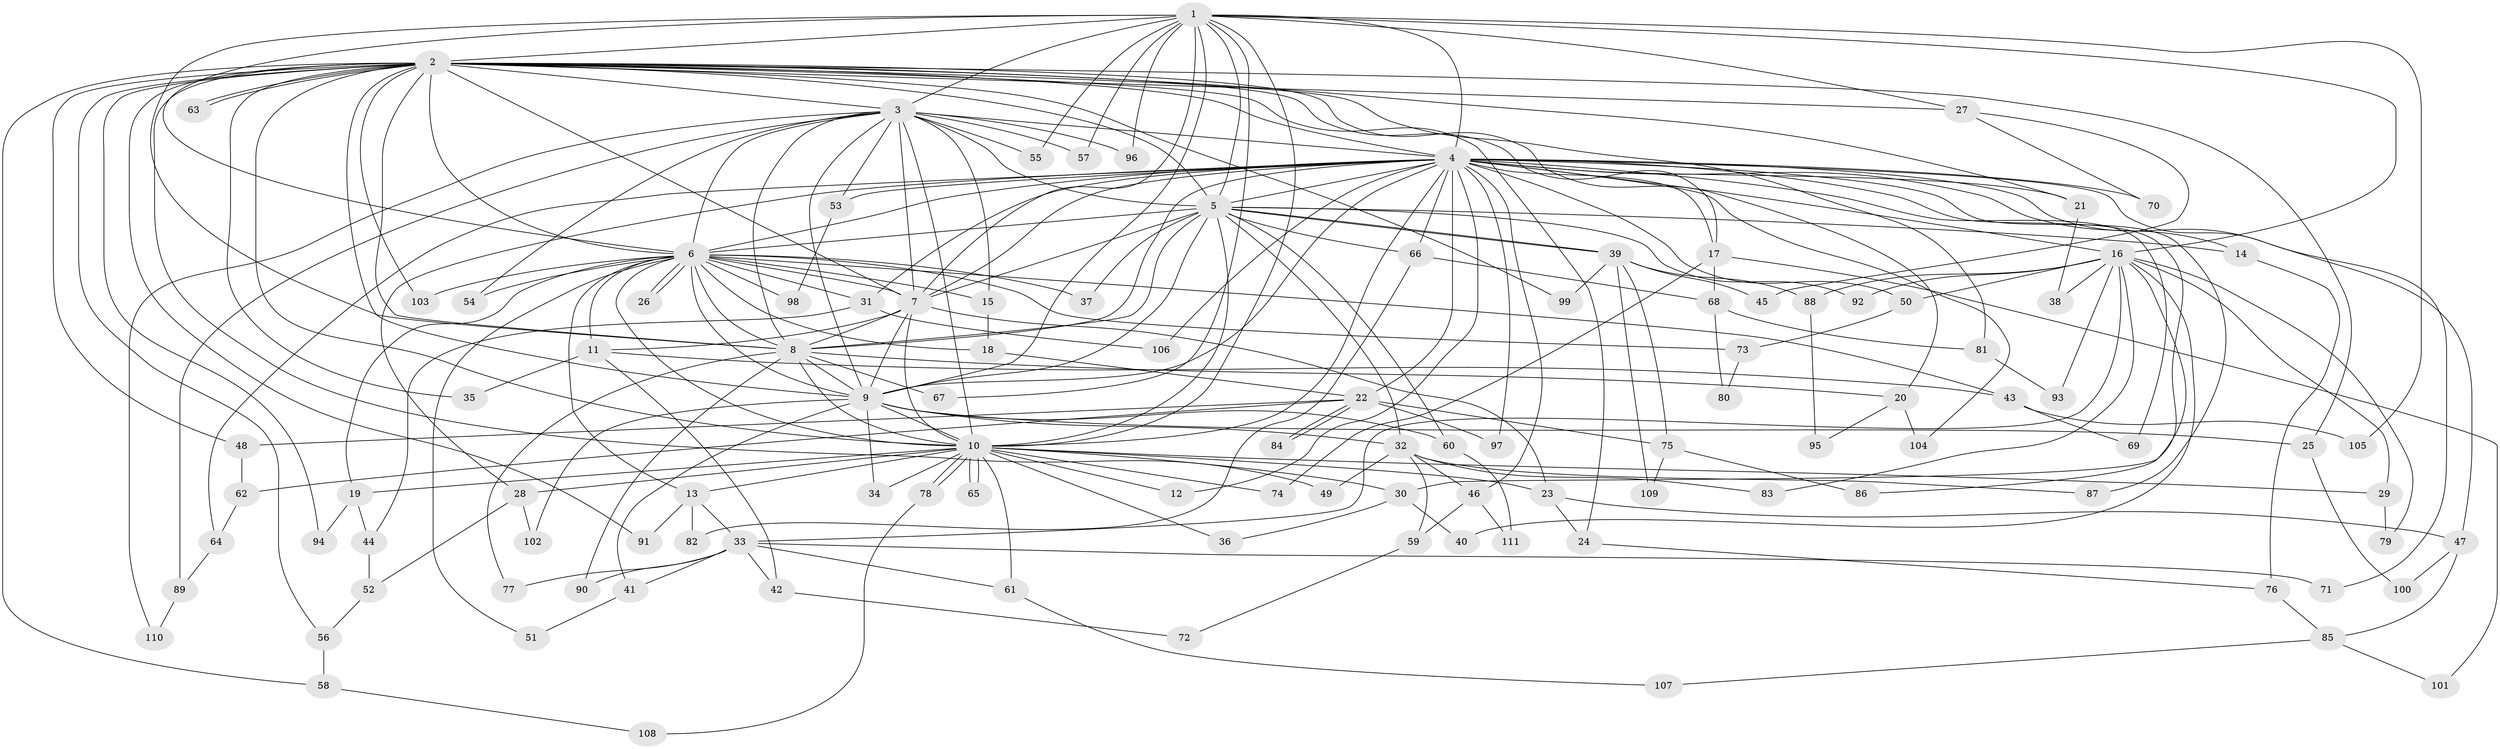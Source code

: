 // coarse degree distribution, {5: 0.07142857142857142, 44: 0.017857142857142856, 7: 0.017857142857142856, 15: 0.017857142857142856, 1: 0.125, 3: 0.21428571428571427, 11: 0.017857142857142856, 6: 0.08928571428571429, 2: 0.375, 4: 0.05357142857142857}
// Generated by graph-tools (version 1.1) at 2025/49/03/04/25 22:49:41]
// undirected, 111 vertices, 247 edges
graph export_dot {
  node [color=gray90,style=filled];
  1;
  2;
  3;
  4;
  5;
  6;
  7;
  8;
  9;
  10;
  11;
  12;
  13;
  14;
  15;
  16;
  17;
  18;
  19;
  20;
  21;
  22;
  23;
  24;
  25;
  26;
  27;
  28;
  29;
  30;
  31;
  32;
  33;
  34;
  35;
  36;
  37;
  38;
  39;
  40;
  41;
  42;
  43;
  44;
  45;
  46;
  47;
  48;
  49;
  50;
  51;
  52;
  53;
  54;
  55;
  56;
  57;
  58;
  59;
  60;
  61;
  62;
  63;
  64;
  65;
  66;
  67;
  68;
  69;
  70;
  71;
  72;
  73;
  74;
  75;
  76;
  77;
  78;
  79;
  80;
  81;
  82;
  83;
  84;
  85;
  86;
  87;
  88;
  89;
  90;
  91;
  92;
  93;
  94;
  95;
  96;
  97;
  98;
  99;
  100;
  101;
  102;
  103;
  104;
  105;
  106;
  107;
  108;
  109;
  110;
  111;
  1 -- 2;
  1 -- 3;
  1 -- 4;
  1 -- 5;
  1 -- 6;
  1 -- 7;
  1 -- 8;
  1 -- 9;
  1 -- 10;
  1 -- 16;
  1 -- 27;
  1 -- 55;
  1 -- 57;
  1 -- 67;
  1 -- 96;
  1 -- 105;
  2 -- 3;
  2 -- 4;
  2 -- 5;
  2 -- 6;
  2 -- 7;
  2 -- 8;
  2 -- 9;
  2 -- 10;
  2 -- 17;
  2 -- 20;
  2 -- 21;
  2 -- 24;
  2 -- 25;
  2 -- 27;
  2 -- 35;
  2 -- 48;
  2 -- 49;
  2 -- 56;
  2 -- 58;
  2 -- 63;
  2 -- 63;
  2 -- 81;
  2 -- 91;
  2 -- 94;
  2 -- 99;
  2 -- 103;
  3 -- 4;
  3 -- 5;
  3 -- 6;
  3 -- 7;
  3 -- 8;
  3 -- 9;
  3 -- 10;
  3 -- 15;
  3 -- 53;
  3 -- 54;
  3 -- 55;
  3 -- 57;
  3 -- 89;
  3 -- 96;
  3 -- 110;
  4 -- 5;
  4 -- 6;
  4 -- 7;
  4 -- 8;
  4 -- 9;
  4 -- 10;
  4 -- 12;
  4 -- 14;
  4 -- 16;
  4 -- 17;
  4 -- 21;
  4 -- 22;
  4 -- 28;
  4 -- 30;
  4 -- 31;
  4 -- 46;
  4 -- 47;
  4 -- 50;
  4 -- 53;
  4 -- 64;
  4 -- 66;
  4 -- 69;
  4 -- 70;
  4 -- 71;
  4 -- 87;
  4 -- 97;
  4 -- 104;
  4 -- 106;
  5 -- 6;
  5 -- 7;
  5 -- 8;
  5 -- 9;
  5 -- 10;
  5 -- 14;
  5 -- 32;
  5 -- 37;
  5 -- 39;
  5 -- 39;
  5 -- 60;
  5 -- 66;
  5 -- 92;
  6 -- 7;
  6 -- 8;
  6 -- 9;
  6 -- 10;
  6 -- 11;
  6 -- 13;
  6 -- 15;
  6 -- 18;
  6 -- 19;
  6 -- 26;
  6 -- 26;
  6 -- 31;
  6 -- 37;
  6 -- 43;
  6 -- 51;
  6 -- 54;
  6 -- 73;
  6 -- 98;
  6 -- 103;
  7 -- 8;
  7 -- 9;
  7 -- 10;
  7 -- 11;
  7 -- 23;
  8 -- 9;
  8 -- 10;
  8 -- 20;
  8 -- 67;
  8 -- 77;
  8 -- 90;
  9 -- 10;
  9 -- 25;
  9 -- 32;
  9 -- 34;
  9 -- 41;
  9 -- 60;
  9 -- 102;
  10 -- 12;
  10 -- 13;
  10 -- 19;
  10 -- 23;
  10 -- 28;
  10 -- 29;
  10 -- 30;
  10 -- 34;
  10 -- 36;
  10 -- 61;
  10 -- 65;
  10 -- 65;
  10 -- 74;
  10 -- 78;
  10 -- 78;
  11 -- 35;
  11 -- 42;
  11 -- 43;
  13 -- 33;
  13 -- 82;
  13 -- 91;
  14 -- 76;
  15 -- 18;
  16 -- 29;
  16 -- 33;
  16 -- 38;
  16 -- 40;
  16 -- 50;
  16 -- 79;
  16 -- 83;
  16 -- 86;
  16 -- 88;
  16 -- 92;
  16 -- 93;
  17 -- 68;
  17 -- 74;
  17 -- 101;
  18 -- 22;
  19 -- 44;
  19 -- 94;
  20 -- 95;
  20 -- 104;
  21 -- 38;
  22 -- 48;
  22 -- 62;
  22 -- 75;
  22 -- 84;
  22 -- 84;
  22 -- 97;
  23 -- 24;
  23 -- 47;
  24 -- 76;
  25 -- 100;
  27 -- 45;
  27 -- 70;
  28 -- 52;
  28 -- 102;
  29 -- 79;
  30 -- 36;
  30 -- 40;
  31 -- 44;
  31 -- 106;
  32 -- 46;
  32 -- 49;
  32 -- 59;
  32 -- 83;
  32 -- 87;
  33 -- 41;
  33 -- 42;
  33 -- 61;
  33 -- 71;
  33 -- 77;
  33 -- 90;
  39 -- 45;
  39 -- 75;
  39 -- 88;
  39 -- 99;
  39 -- 109;
  41 -- 51;
  42 -- 72;
  43 -- 69;
  43 -- 105;
  44 -- 52;
  46 -- 59;
  46 -- 111;
  47 -- 85;
  47 -- 100;
  48 -- 62;
  50 -- 73;
  52 -- 56;
  53 -- 98;
  56 -- 58;
  58 -- 108;
  59 -- 72;
  60 -- 111;
  61 -- 107;
  62 -- 64;
  64 -- 89;
  66 -- 68;
  66 -- 82;
  68 -- 80;
  68 -- 81;
  73 -- 80;
  75 -- 86;
  75 -- 109;
  76 -- 85;
  78 -- 108;
  81 -- 93;
  85 -- 101;
  85 -- 107;
  88 -- 95;
  89 -- 110;
}
